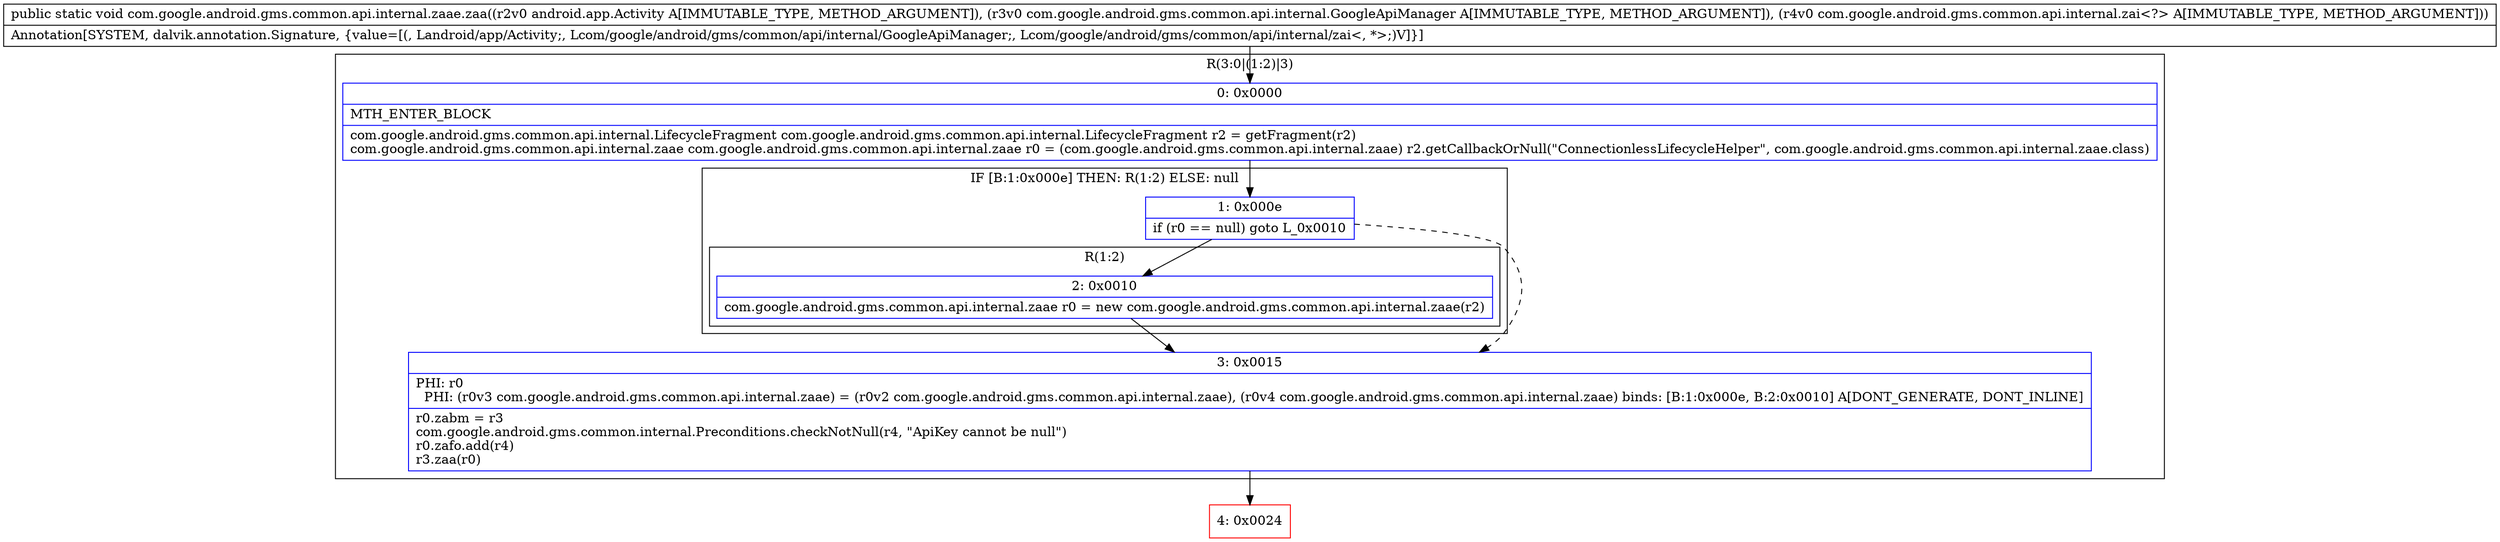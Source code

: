 digraph "CFG forcom.google.android.gms.common.api.internal.zaae.zaa(Landroid\/app\/Activity;Lcom\/google\/android\/gms\/common\/api\/internal\/GoogleApiManager;Lcom\/google\/android\/gms\/common\/api\/internal\/zai;)V" {
subgraph cluster_Region_785545413 {
label = "R(3:0|(1:2)|3)";
node [shape=record,color=blue];
Node_0 [shape=record,label="{0\:\ 0x0000|MTH_ENTER_BLOCK\l|com.google.android.gms.common.api.internal.LifecycleFragment com.google.android.gms.common.api.internal.LifecycleFragment r2 = getFragment(r2)\lcom.google.android.gms.common.api.internal.zaae com.google.android.gms.common.api.internal.zaae r0 = (com.google.android.gms.common.api.internal.zaae) r2.getCallbackOrNull(\"ConnectionlessLifecycleHelper\", com.google.android.gms.common.api.internal.zaae.class)\l}"];
subgraph cluster_IfRegion_566550958 {
label = "IF [B:1:0x000e] THEN: R(1:2) ELSE: null";
node [shape=record,color=blue];
Node_1 [shape=record,label="{1\:\ 0x000e|if (r0 == null) goto L_0x0010\l}"];
subgraph cluster_Region_1561817089 {
label = "R(1:2)";
node [shape=record,color=blue];
Node_2 [shape=record,label="{2\:\ 0x0010|com.google.android.gms.common.api.internal.zaae r0 = new com.google.android.gms.common.api.internal.zaae(r2)\l}"];
}
}
Node_3 [shape=record,label="{3\:\ 0x0015|PHI: r0 \l  PHI: (r0v3 com.google.android.gms.common.api.internal.zaae) = (r0v2 com.google.android.gms.common.api.internal.zaae), (r0v4 com.google.android.gms.common.api.internal.zaae) binds: [B:1:0x000e, B:2:0x0010] A[DONT_GENERATE, DONT_INLINE]\l|r0.zabm = r3\lcom.google.android.gms.common.internal.Preconditions.checkNotNull(r4, \"ApiKey cannot be null\")\lr0.zafo.add(r4)\lr3.zaa(r0)\l}"];
}
Node_4 [shape=record,color=red,label="{4\:\ 0x0024}"];
MethodNode[shape=record,label="{public static void com.google.android.gms.common.api.internal.zaae.zaa((r2v0 android.app.Activity A[IMMUTABLE_TYPE, METHOD_ARGUMENT]), (r3v0 com.google.android.gms.common.api.internal.GoogleApiManager A[IMMUTABLE_TYPE, METHOD_ARGUMENT]), (r4v0 com.google.android.gms.common.api.internal.zai\<?\> A[IMMUTABLE_TYPE, METHOD_ARGUMENT]))  | Annotation[SYSTEM, dalvik.annotation.Signature, \{value=[(, Landroid\/app\/Activity;, Lcom\/google\/android\/gms\/common\/api\/internal\/GoogleApiManager;, Lcom\/google\/android\/gms\/common\/api\/internal\/zai\<, *\>;)V]\}]\l}"];
MethodNode -> Node_0;
Node_0 -> Node_1;
Node_1 -> Node_2;
Node_1 -> Node_3[style=dashed];
Node_2 -> Node_3;
Node_3 -> Node_4;
}

